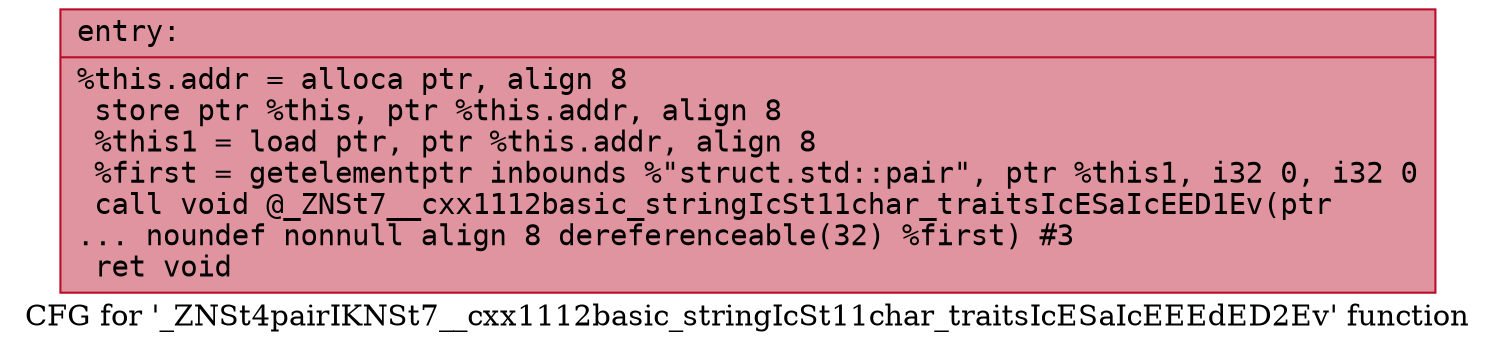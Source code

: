 digraph "CFG for '_ZNSt4pairIKNSt7__cxx1112basic_stringIcSt11char_traitsIcESaIcEEEdED2Ev' function" {
	label="CFG for '_ZNSt4pairIKNSt7__cxx1112basic_stringIcSt11char_traitsIcESaIcEEEdED2Ev' function";

	Node0x556bfe11d370 [shape=record,color="#b70d28ff", style=filled, fillcolor="#b70d2870" fontname="Courier",label="{entry:\l|  %this.addr = alloca ptr, align 8\l  store ptr %this, ptr %this.addr, align 8\l  %this1 = load ptr, ptr %this.addr, align 8\l  %first = getelementptr inbounds %\"struct.std::pair\", ptr %this1, i32 0, i32 0\l  call void @_ZNSt7__cxx1112basic_stringIcSt11char_traitsIcESaIcEED1Ev(ptr\l... noundef nonnull align 8 dereferenceable(32) %first) #3\l  ret void\l}"];
}
